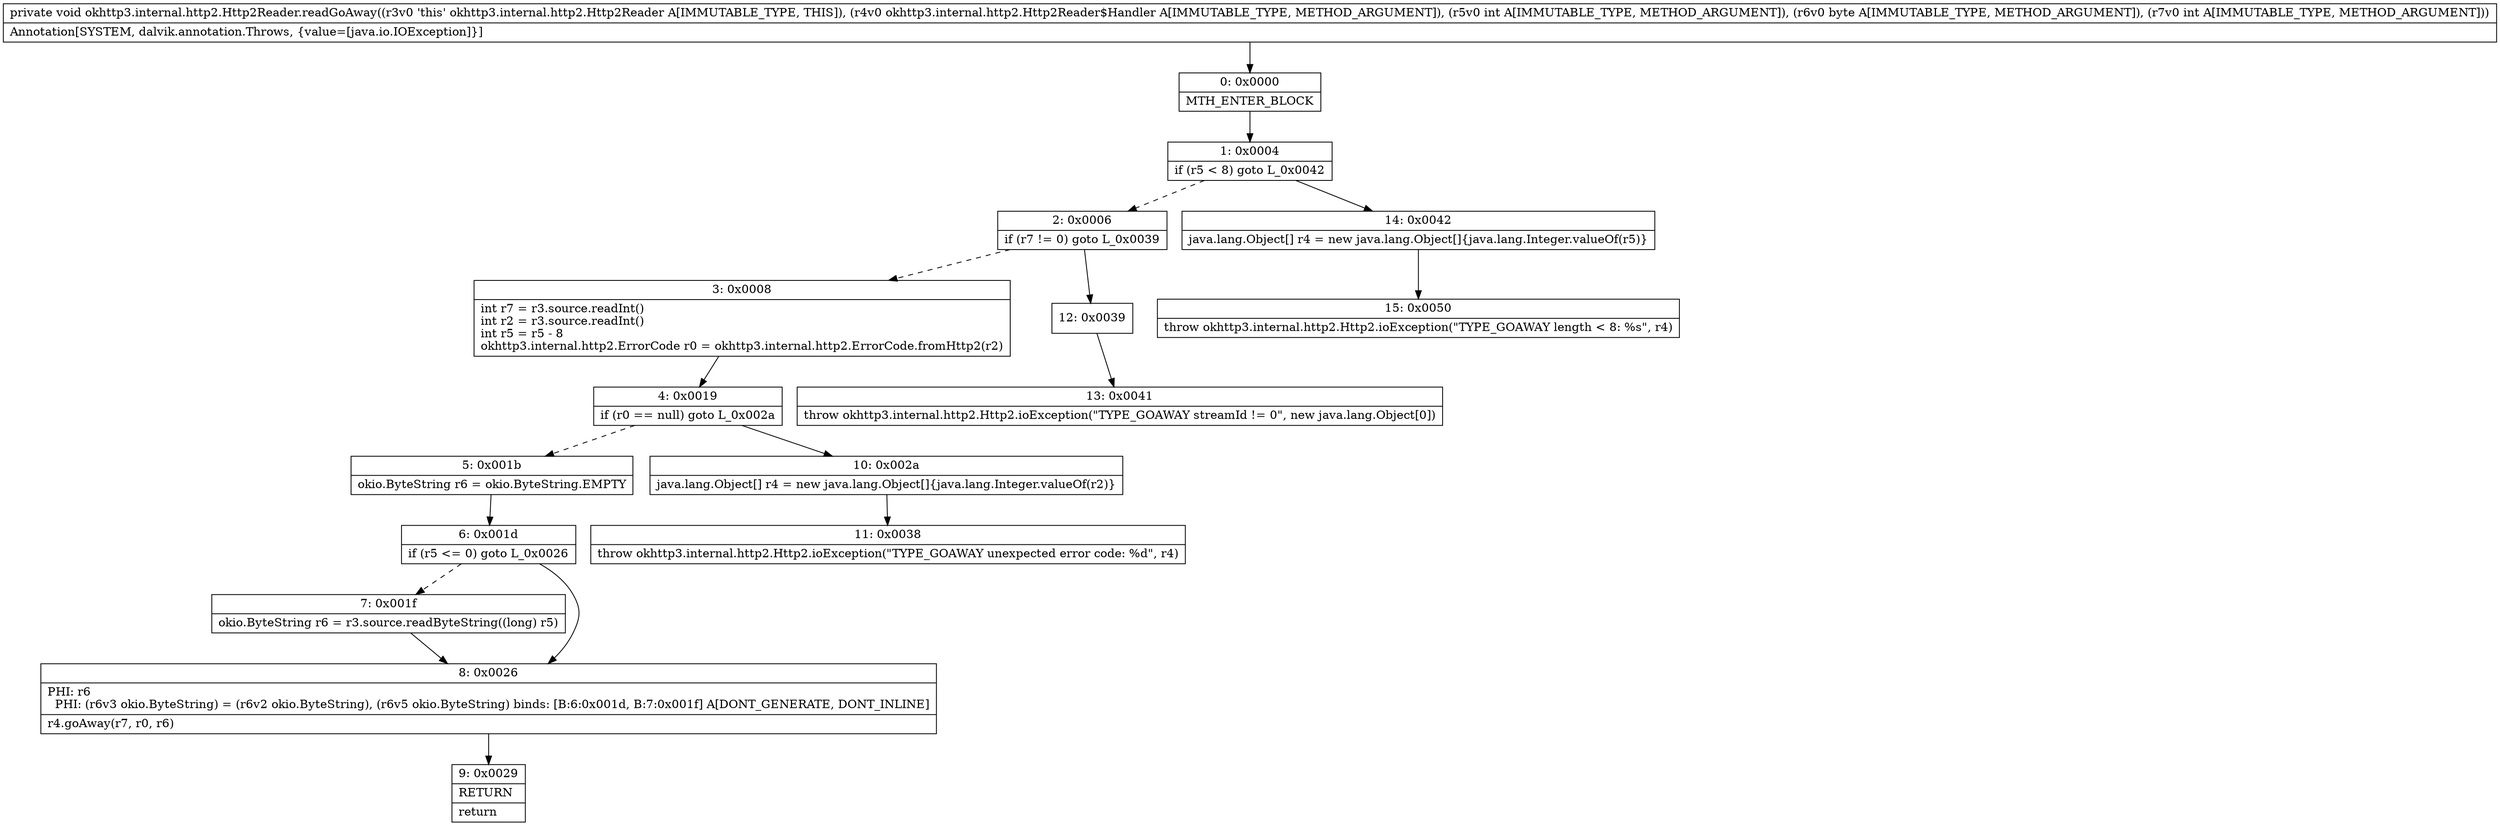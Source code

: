 digraph "CFG forokhttp3.internal.http2.Http2Reader.readGoAway(Lokhttp3\/internal\/http2\/Http2Reader$Handler;IBI)V" {
Node_0 [shape=record,label="{0\:\ 0x0000|MTH_ENTER_BLOCK\l}"];
Node_1 [shape=record,label="{1\:\ 0x0004|if (r5 \< 8) goto L_0x0042\l}"];
Node_2 [shape=record,label="{2\:\ 0x0006|if (r7 != 0) goto L_0x0039\l}"];
Node_3 [shape=record,label="{3\:\ 0x0008|int r7 = r3.source.readInt()\lint r2 = r3.source.readInt()\lint r5 = r5 \- 8\lokhttp3.internal.http2.ErrorCode r0 = okhttp3.internal.http2.ErrorCode.fromHttp2(r2)\l}"];
Node_4 [shape=record,label="{4\:\ 0x0019|if (r0 == null) goto L_0x002a\l}"];
Node_5 [shape=record,label="{5\:\ 0x001b|okio.ByteString r6 = okio.ByteString.EMPTY\l}"];
Node_6 [shape=record,label="{6\:\ 0x001d|if (r5 \<= 0) goto L_0x0026\l}"];
Node_7 [shape=record,label="{7\:\ 0x001f|okio.ByteString r6 = r3.source.readByteString((long) r5)\l}"];
Node_8 [shape=record,label="{8\:\ 0x0026|PHI: r6 \l  PHI: (r6v3 okio.ByteString) = (r6v2 okio.ByteString), (r6v5 okio.ByteString) binds: [B:6:0x001d, B:7:0x001f] A[DONT_GENERATE, DONT_INLINE]\l|r4.goAway(r7, r0, r6)\l}"];
Node_9 [shape=record,label="{9\:\ 0x0029|RETURN\l|return\l}"];
Node_10 [shape=record,label="{10\:\ 0x002a|java.lang.Object[] r4 = new java.lang.Object[]\{java.lang.Integer.valueOf(r2)\}\l}"];
Node_11 [shape=record,label="{11\:\ 0x0038|throw okhttp3.internal.http2.Http2.ioException(\"TYPE_GOAWAY unexpected error code: %d\", r4)\l}"];
Node_12 [shape=record,label="{12\:\ 0x0039}"];
Node_13 [shape=record,label="{13\:\ 0x0041|throw okhttp3.internal.http2.Http2.ioException(\"TYPE_GOAWAY streamId != 0\", new java.lang.Object[0])\l}"];
Node_14 [shape=record,label="{14\:\ 0x0042|java.lang.Object[] r4 = new java.lang.Object[]\{java.lang.Integer.valueOf(r5)\}\l}"];
Node_15 [shape=record,label="{15\:\ 0x0050|throw okhttp3.internal.http2.Http2.ioException(\"TYPE_GOAWAY length \< 8: %s\", r4)\l}"];
MethodNode[shape=record,label="{private void okhttp3.internal.http2.Http2Reader.readGoAway((r3v0 'this' okhttp3.internal.http2.Http2Reader A[IMMUTABLE_TYPE, THIS]), (r4v0 okhttp3.internal.http2.Http2Reader$Handler A[IMMUTABLE_TYPE, METHOD_ARGUMENT]), (r5v0 int A[IMMUTABLE_TYPE, METHOD_ARGUMENT]), (r6v0 byte A[IMMUTABLE_TYPE, METHOD_ARGUMENT]), (r7v0 int A[IMMUTABLE_TYPE, METHOD_ARGUMENT]))  | Annotation[SYSTEM, dalvik.annotation.Throws, \{value=[java.io.IOException]\}]\l}"];
MethodNode -> Node_0;
Node_0 -> Node_1;
Node_1 -> Node_2[style=dashed];
Node_1 -> Node_14;
Node_2 -> Node_3[style=dashed];
Node_2 -> Node_12;
Node_3 -> Node_4;
Node_4 -> Node_5[style=dashed];
Node_4 -> Node_10;
Node_5 -> Node_6;
Node_6 -> Node_7[style=dashed];
Node_6 -> Node_8;
Node_7 -> Node_8;
Node_8 -> Node_9;
Node_10 -> Node_11;
Node_12 -> Node_13;
Node_14 -> Node_15;
}

